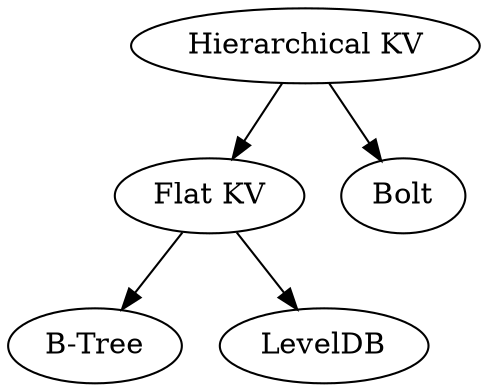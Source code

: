 digraph DBs {
    btree [label="B-Tree"]
    leveldb [label="LevelDB"]
    flat_kv [label="Flat KV" URL="./docs/kv-flat.md"]
    flat_kv -> btree
    flat_kv -> leveldb

    hie_kv [label="Hierarchical KV" URL="./docs/kv-hierarchical.md"]
    bolt [label="Bolt"]
    hie_kv -> bolt
    hie_kv -> flat_kv
}